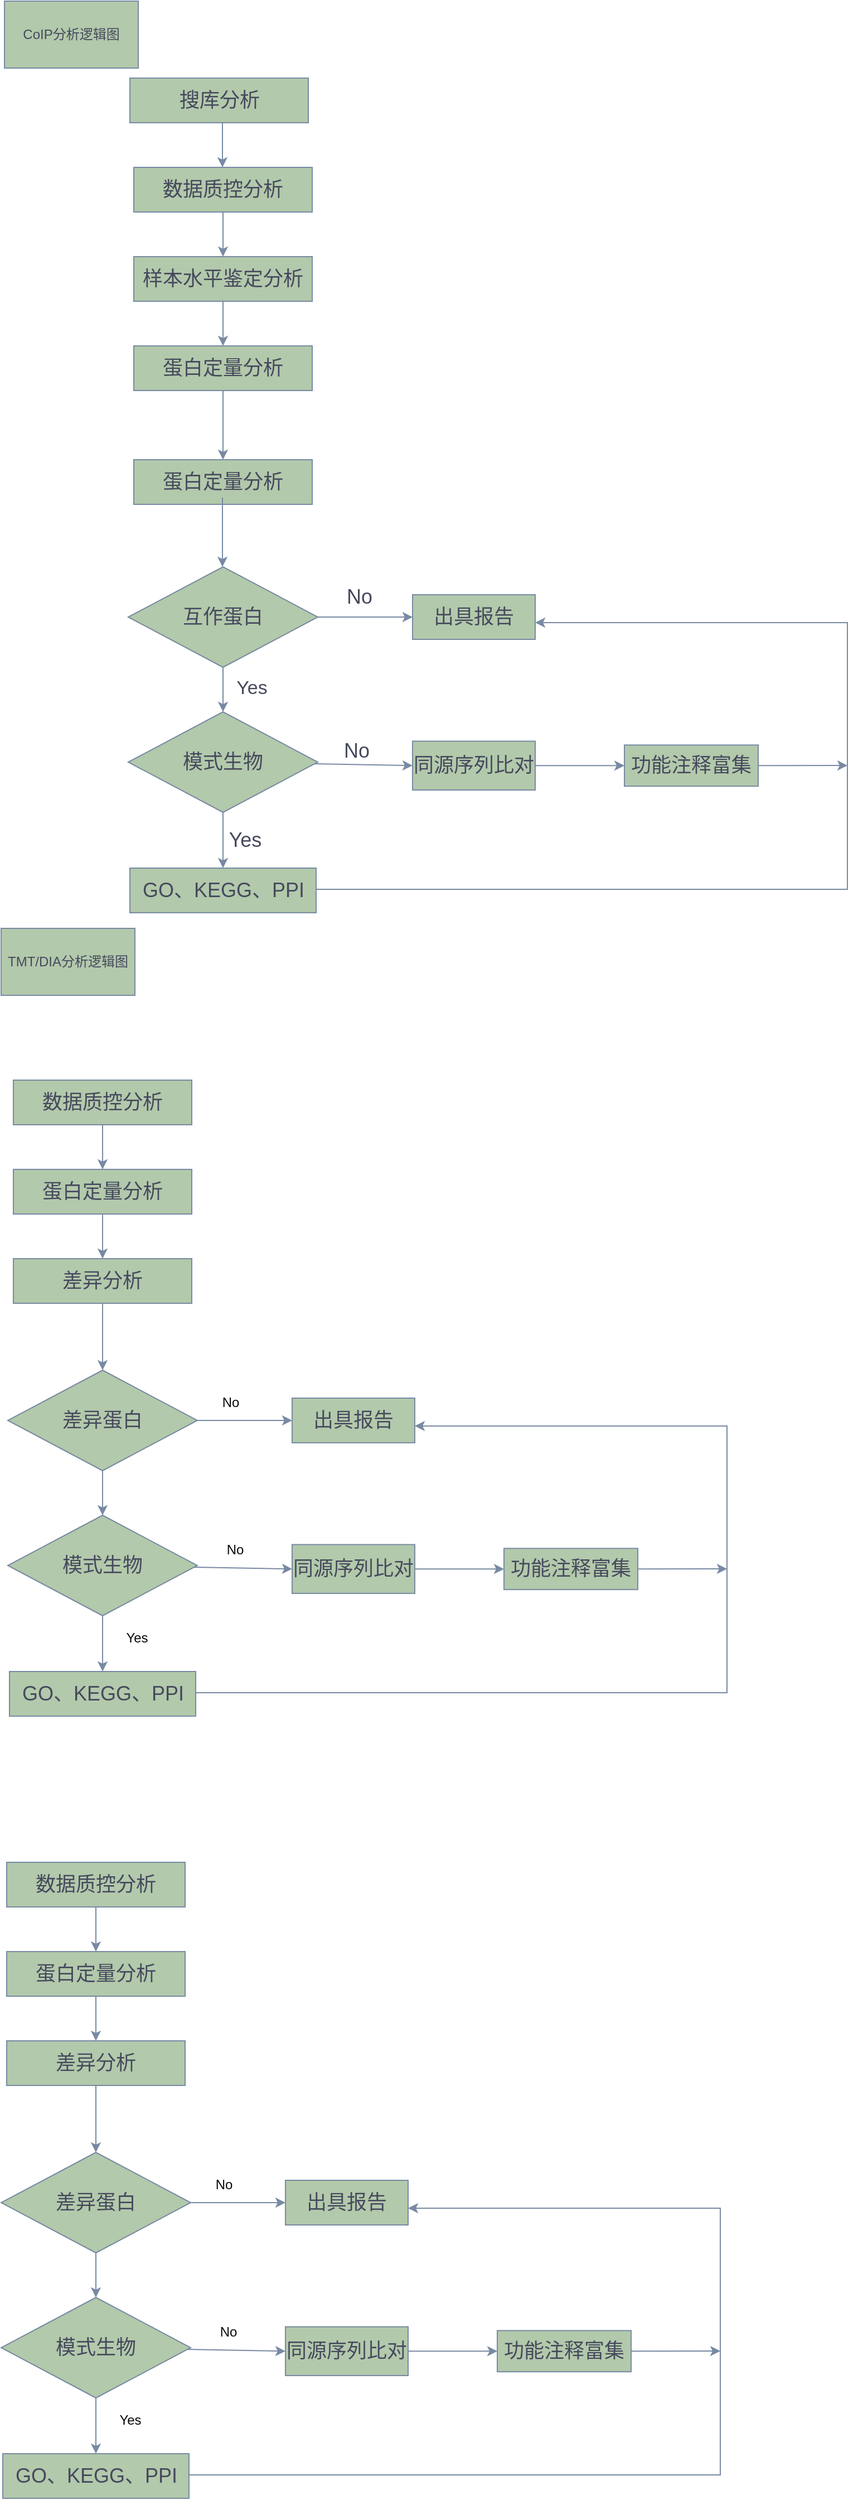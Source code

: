 <mxfile version="24.7.17">
  <diagram name="第 1 页" id="GWENcBLxNjGepDYWQwoa">
    <mxGraphModel dx="1398" dy="878" grid="0" gridSize="10" guides="1" tooltips="1" connect="1" arrows="1" fold="1" page="1" pageScale="1" pageWidth="1169" pageHeight="827" math="0" shadow="0">
      <root>
        <mxCell id="0" />
        <mxCell id="1" parent="0" />
        <mxCell id="I2fkrfDvTkCimYVPOqmN-5" value="" style="edgeStyle=none;rounded=0;orthogonalLoop=1;jettySize=auto;html=1;fontSize=18;labelBackgroundColor=none;strokeColor=#788AA3;fontColor=default;" parent="1" source="I2fkrfDvTkCimYVPOqmN-1" target="I2fkrfDvTkCimYVPOqmN-2" edge="1">
          <mxGeometry relative="1" as="geometry" />
        </mxCell>
        <mxCell id="I2fkrfDvTkCimYVPOqmN-1" value="&lt;font style=&quot;font-size: 18px;&quot;&gt;数据质控分析&lt;/font&gt;" style="whiteSpace=wrap;html=1;fontSize=18;labelBackgroundColor=none;fillColor=#B2C9AB;strokeColor=#788AA3;fontColor=#46495D;" parent="1" vertex="1">
          <mxGeometry x="119" y="149" width="160" height="40" as="geometry" />
        </mxCell>
        <mxCell id="I2fkrfDvTkCimYVPOqmN-7" value="" style="edgeStyle=none;rounded=0;orthogonalLoop=1;jettySize=auto;html=1;fontSize=18;labelBackgroundColor=none;strokeColor=#788AA3;fontColor=default;" parent="1" source="I2fkrfDvTkCimYVPOqmN-2" target="I2fkrfDvTkCimYVPOqmN-3" edge="1">
          <mxGeometry relative="1" as="geometry" />
        </mxCell>
        <mxCell id="I2fkrfDvTkCimYVPOqmN-2" value="样本水平鉴定分析" style="whiteSpace=wrap;html=1;fontSize=18;labelBackgroundColor=none;fillColor=#B2C9AB;strokeColor=#788AA3;fontColor=#46495D;" parent="1" vertex="1">
          <mxGeometry x="119" y="229" width="160" height="40" as="geometry" />
        </mxCell>
        <mxCell id="I2fkrfDvTkCimYVPOqmN-9" value="" style="edgeStyle=none;rounded=0;orthogonalLoop=1;jettySize=auto;html=1;fontSize=18;labelBackgroundColor=none;strokeColor=#788AA3;fontColor=default;entryX=0.5;entryY=0;entryDx=0;entryDy=0;" parent="1" source="I2fkrfDvTkCimYVPOqmN-3" target="nwgO0Flp7MJx7ZFQ7UVK-77" edge="1">
          <mxGeometry relative="1" as="geometry">
            <mxPoint x="200" y="429" as="targetPoint" />
          </mxGeometry>
        </mxCell>
        <mxCell id="I2fkrfDvTkCimYVPOqmN-3" value="蛋白定量分析" style="whiteSpace=wrap;html=1;fontSize=18;labelBackgroundColor=none;fillColor=#B2C9AB;strokeColor=#788AA3;fontColor=#46495D;" parent="1" vertex="1">
          <mxGeometry x="119" y="309" width="160" height="40" as="geometry" />
        </mxCell>
        <mxCell id="I2fkrfDvTkCimYVPOqmN-14" value="" style="edgeStyle=none;rounded=0;orthogonalLoop=1;jettySize=auto;html=1;fontSize=18;labelBackgroundColor=none;strokeColor=#788AA3;fontColor=default;" parent="1" source="I2fkrfDvTkCimYVPOqmN-8" edge="1">
          <mxGeometry relative="1" as="geometry">
            <mxPoint x="199" y="637" as="targetPoint" />
          </mxGeometry>
        </mxCell>
        <mxCell id="I2fkrfDvTkCimYVPOqmN-17" value="" style="edgeStyle=none;rounded=0;orthogonalLoop=1;jettySize=auto;html=1;fontSize=18;labelBackgroundColor=none;strokeColor=#788AA3;fontColor=default;" parent="1" source="I2fkrfDvTkCimYVPOqmN-8" target="I2fkrfDvTkCimYVPOqmN-10" edge="1">
          <mxGeometry relative="1" as="geometry" />
        </mxCell>
        <mxCell id="I2fkrfDvTkCimYVPOqmN-8" value="互作蛋白" style="rhombus;whiteSpace=wrap;html=1;fontSize=18;labelBackgroundColor=none;fillColor=#B2C9AB;strokeColor=#788AA3;fontColor=#46495D;" parent="1" vertex="1">
          <mxGeometry x="114" y="507" width="170" height="90" as="geometry" />
        </mxCell>
        <mxCell id="I2fkrfDvTkCimYVPOqmN-10" value="出具报告" style="whiteSpace=wrap;html=1;fontSize=18;labelBackgroundColor=none;fillColor=#B2C9AB;strokeColor=#788AA3;fontColor=#46495D;" parent="1" vertex="1">
          <mxGeometry x="369" y="532" width="110" height="40" as="geometry" />
        </mxCell>
        <mxCell id="I2fkrfDvTkCimYVPOqmN-12" value="No" style="text;html=1;align=center;verticalAlign=middle;resizable=0;points=[];autosize=1;strokeColor=none;fillColor=none;fontSize=18;labelBackgroundColor=none;fontColor=#46495D;" parent="1" vertex="1">
          <mxGeometry x="300" y="517" width="41" height="34" as="geometry" />
        </mxCell>
        <mxCell id="I2fkrfDvTkCimYVPOqmN-19" value="" style="edgeStyle=none;rounded=0;orthogonalLoop=1;jettySize=auto;html=1;entryX=0;entryY=0.5;entryDx=0;entryDy=0;entryPerimeter=0;fontSize=18;labelBackgroundColor=none;strokeColor=#788AA3;fontColor=default;" parent="1" source="I2fkrfDvTkCimYVPOqmN-13" target="I2fkrfDvTkCimYVPOqmN-20" edge="1">
          <mxGeometry relative="1" as="geometry">
            <mxPoint x="364" y="682" as="targetPoint" />
          </mxGeometry>
        </mxCell>
        <mxCell id="I2fkrfDvTkCimYVPOqmN-23" value="" style="edgeStyle=none;rounded=0;orthogonalLoop=1;jettySize=auto;html=1;fontSize=18;labelBackgroundColor=none;strokeColor=#788AA3;fontColor=default;" parent="1" source="I2fkrfDvTkCimYVPOqmN-13" target="I2fkrfDvTkCimYVPOqmN-22" edge="1">
          <mxGeometry relative="1" as="geometry" />
        </mxCell>
        <mxCell id="I2fkrfDvTkCimYVPOqmN-13" value="模式生物" style="rhombus;whiteSpace=wrap;html=1;fontSize=18;labelBackgroundColor=none;fillColor=#B2C9AB;strokeColor=#788AA3;fontColor=#46495D;" parent="1" vertex="1">
          <mxGeometry x="114" y="637" width="170" height="90" as="geometry" />
        </mxCell>
        <mxCell id="I2fkrfDvTkCimYVPOqmN-25" value="" style="edgeStyle=none;rounded=0;orthogonalLoop=1;jettySize=auto;html=1;fontSize=18;labelBackgroundColor=none;strokeColor=#788AA3;fontColor=default;" parent="1" source="I2fkrfDvTkCimYVPOqmN-20" target="I2fkrfDvTkCimYVPOqmN-24" edge="1">
          <mxGeometry relative="1" as="geometry" />
        </mxCell>
        <mxCell id="I2fkrfDvTkCimYVPOqmN-20" value="同源序列比对" style="whiteSpace=wrap;html=1;fontSize=18;labelBackgroundColor=none;fillColor=#B2C9AB;strokeColor=#788AA3;fontColor=#46495D;" parent="1" vertex="1">
          <mxGeometry x="369" y="663.25" width="110" height="43.75" as="geometry" />
        </mxCell>
        <mxCell id="I2fkrfDvTkCimYVPOqmN-21" value="No" style="text;strokeColor=none;align=center;fillColor=none;html=1;verticalAlign=middle;whiteSpace=wrap;rounded=0;fontSize=18;labelBackgroundColor=none;fontColor=#46495D;" parent="1" vertex="1">
          <mxGeometry x="289" y="657" width="60" height="30" as="geometry" />
        </mxCell>
        <mxCell id="I2fkrfDvTkCimYVPOqmN-33" value="" style="edgeStyle=none;rounded=0;orthogonalLoop=1;jettySize=auto;html=1;fontSize=18;labelBackgroundColor=none;strokeColor=#788AA3;fontColor=default;" parent="1" edge="1">
          <mxGeometry relative="1" as="geometry">
            <mxPoint x="259" y="796" as="sourcePoint" />
            <mxPoint x="479" y="557" as="targetPoint" />
            <Array as="points">
              <mxPoint x="759" y="796" />
              <mxPoint x="759" y="557" />
            </Array>
          </mxGeometry>
        </mxCell>
        <mxCell id="I2fkrfDvTkCimYVPOqmN-22" value="GO、KEGG、PPI" style="whiteSpace=wrap;html=1;fontSize=18;labelBackgroundColor=none;fillColor=#B2C9AB;strokeColor=#788AA3;fontColor=#46495D;" parent="1" vertex="1">
          <mxGeometry x="115.5" y="777" width="167" height="40" as="geometry" />
        </mxCell>
        <mxCell id="I2fkrfDvTkCimYVPOqmN-31" style="edgeStyle=none;rounded=0;orthogonalLoop=1;jettySize=auto;html=1;fontSize=18;labelBackgroundColor=none;strokeColor=#788AA3;fontColor=default;" parent="1" source="I2fkrfDvTkCimYVPOqmN-24" edge="1">
          <mxGeometry relative="1" as="geometry">
            <mxPoint x="759" y="685" as="targetPoint" />
          </mxGeometry>
        </mxCell>
        <mxCell id="I2fkrfDvTkCimYVPOqmN-24" value="功能注释富集" style="whiteSpace=wrap;html=1;fontSize=18;labelBackgroundColor=none;fillColor=#B2C9AB;strokeColor=#788AA3;fontColor=#46495D;" parent="1" vertex="1">
          <mxGeometry x="559" y="666.69" width="120" height="36.88" as="geometry" />
        </mxCell>
        <mxCell id="I2fkrfDvTkCimYVPOqmN-26" value="Yes" style="text;strokeColor=none;align=center;fillColor=none;html=1;verticalAlign=middle;whiteSpace=wrap;rounded=0;fontSize=18;labelBackgroundColor=none;fontColor=#46495D;" parent="1" vertex="1">
          <mxGeometry x="189" y="737" width="60" height="30" as="geometry" />
        </mxCell>
        <mxCell id="I2fkrfDvTkCimYVPOqmN-34" value="Yes" style="text;strokeColor=none;align=center;fillColor=none;html=1;verticalAlign=middle;whiteSpace=wrap;rounded=0;fontColor=#46495D;fontSize=17;labelBackgroundColor=none;" parent="1" vertex="1">
          <mxGeometry x="195" y="601" width="60" height="30" as="geometry" />
        </mxCell>
        <mxCell id="pitsX1S76VtzRZdV6PsT-1" value="搜库分析" style="whiteSpace=wrap;html=1;fontSize=18;labelBackgroundColor=none;fillColor=#B2C9AB;strokeColor=#788AA3;fontColor=#46495D;" parent="1" vertex="1">
          <mxGeometry x="115.5" y="69" width="160" height="40" as="geometry" />
        </mxCell>
        <mxCell id="pitsX1S76VtzRZdV6PsT-2" value="" style="edgeStyle=none;rounded=0;orthogonalLoop=1;jettySize=auto;html=1;fontSize=18;labelBackgroundColor=none;strokeColor=#788AA3;fontColor=default;" parent="1" edge="1">
          <mxGeometry relative="1" as="geometry">
            <mxPoint x="198.5" y="109" as="sourcePoint" />
            <mxPoint x="198.5" y="149" as="targetPoint" />
          </mxGeometry>
        </mxCell>
        <mxCell id="pitsX1S76VtzRZdV6PsT-3" value="" style="edgeStyle=none;rounded=0;orthogonalLoop=1;jettySize=auto;html=1;fontSize=18;labelBackgroundColor=none;strokeColor=#788AA3;fontColor=default;fillColor=#B2C9AB;" parent="1" source="pitsX1S76VtzRZdV6PsT-4" target="pitsX1S76VtzRZdV6PsT-6" edge="1">
          <mxGeometry relative="1" as="geometry" />
        </mxCell>
        <mxCell id="pitsX1S76VtzRZdV6PsT-4" value="&lt;font style=&quot;font-size: 18px;&quot;&gt;数据质控分析&lt;/font&gt;" style="whiteSpace=wrap;html=1;fontSize=18;labelBackgroundColor=none;fillColor=#B2C9AB;strokeColor=#788AA3;fontColor=#46495D;" parent="1" vertex="1">
          <mxGeometry x="11" y="967" width="160" height="40" as="geometry" />
        </mxCell>
        <mxCell id="pitsX1S76VtzRZdV6PsT-5" value="" style="edgeStyle=none;rounded=0;orthogonalLoop=1;jettySize=auto;html=1;fontSize=18;labelBackgroundColor=none;strokeColor=#788AA3;fontColor=default;fillColor=#B2C9AB;" parent="1" source="pitsX1S76VtzRZdV6PsT-6" target="pitsX1S76VtzRZdV6PsT-8" edge="1">
          <mxGeometry relative="1" as="geometry" />
        </mxCell>
        <mxCell id="pitsX1S76VtzRZdV6PsT-6" value="蛋白定量分析" style="whiteSpace=wrap;html=1;fontSize=18;labelBackgroundColor=none;fillColor=#B2C9AB;strokeColor=#788AA3;fontColor=#46495D;" parent="1" vertex="1">
          <mxGeometry x="11" y="1047" width="160" height="40" as="geometry" />
        </mxCell>
        <mxCell id="pitsX1S76VtzRZdV6PsT-7" value="" style="edgeStyle=none;rounded=0;orthogonalLoop=1;jettySize=auto;html=1;fontSize=18;labelBackgroundColor=none;strokeColor=#788AA3;fontColor=default;fillColor=#B2C9AB;" parent="1" source="pitsX1S76VtzRZdV6PsT-8" target="pitsX1S76VtzRZdV6PsT-11" edge="1">
          <mxGeometry relative="1" as="geometry" />
        </mxCell>
        <mxCell id="pitsX1S76VtzRZdV6PsT-8" value="差异分析" style="whiteSpace=wrap;html=1;fontSize=18;labelBackgroundColor=none;fillColor=#B2C9AB;strokeColor=#788AA3;fontColor=#46495D;" parent="1" vertex="1">
          <mxGeometry x="11" y="1127" width="160" height="40" as="geometry" />
        </mxCell>
        <mxCell id="pitsX1S76VtzRZdV6PsT-9" value="" style="edgeStyle=none;rounded=0;orthogonalLoop=1;jettySize=auto;html=1;fontSize=18;labelBackgroundColor=none;strokeColor=#788AA3;fontColor=default;fillColor=#B2C9AB;" parent="1" source="pitsX1S76VtzRZdV6PsT-11" edge="1">
          <mxGeometry relative="1" as="geometry">
            <mxPoint x="91" y="1357" as="targetPoint" />
          </mxGeometry>
        </mxCell>
        <mxCell id="pitsX1S76VtzRZdV6PsT-10" value="" style="edgeStyle=none;rounded=0;orthogonalLoop=1;jettySize=auto;html=1;fontSize=18;labelBackgroundColor=none;strokeColor=#788AA3;fontColor=default;fillColor=#B2C9AB;" parent="1" source="pitsX1S76VtzRZdV6PsT-11" target="pitsX1S76VtzRZdV6PsT-12" edge="1">
          <mxGeometry relative="1" as="geometry" />
        </mxCell>
        <mxCell id="pitsX1S76VtzRZdV6PsT-11" value="差异蛋白" style="rhombus;whiteSpace=wrap;html=1;fontSize=18;labelBackgroundColor=none;fillColor=#B2C9AB;strokeColor=#788AA3;fontColor=#46495D;" parent="1" vertex="1">
          <mxGeometry x="6" y="1227" width="170" height="90" as="geometry" />
        </mxCell>
        <mxCell id="pitsX1S76VtzRZdV6PsT-12" value="出具报告" style="whiteSpace=wrap;html=1;fontSize=18;labelBackgroundColor=none;fillColor=#B2C9AB;strokeColor=#788AA3;fontColor=#46495D;" parent="1" vertex="1">
          <mxGeometry x="261" y="1252" width="110" height="40" as="geometry" />
        </mxCell>
        <mxCell id="pitsX1S76VtzRZdV6PsT-14" value="" style="edgeStyle=none;rounded=0;orthogonalLoop=1;jettySize=auto;html=1;entryX=0;entryY=0.5;entryDx=0;entryDy=0;entryPerimeter=0;fontSize=18;labelBackgroundColor=none;strokeColor=#788AA3;fontColor=default;fillColor=#B2C9AB;" parent="1" source="pitsX1S76VtzRZdV6PsT-16" target="pitsX1S76VtzRZdV6PsT-18" edge="1">
          <mxGeometry relative="1" as="geometry">
            <mxPoint x="256" y="1402" as="targetPoint" />
          </mxGeometry>
        </mxCell>
        <mxCell id="pitsX1S76VtzRZdV6PsT-15" value="" style="edgeStyle=none;rounded=0;orthogonalLoop=1;jettySize=auto;html=1;fontSize=18;labelBackgroundColor=none;strokeColor=#788AA3;fontColor=default;fillColor=#B2C9AB;" parent="1" source="pitsX1S76VtzRZdV6PsT-16" target="pitsX1S76VtzRZdV6PsT-21" edge="1">
          <mxGeometry relative="1" as="geometry" />
        </mxCell>
        <mxCell id="pitsX1S76VtzRZdV6PsT-16" value="模式生物" style="rhombus;whiteSpace=wrap;html=1;fontSize=18;labelBackgroundColor=none;fillColor=#B2C9AB;strokeColor=#788AA3;fontColor=#46495D;" parent="1" vertex="1">
          <mxGeometry x="6" y="1357" width="170" height="90" as="geometry" />
        </mxCell>
        <mxCell id="pitsX1S76VtzRZdV6PsT-17" value="" style="edgeStyle=none;rounded=0;orthogonalLoop=1;jettySize=auto;html=1;fontSize=18;labelBackgroundColor=none;strokeColor=#788AA3;fontColor=default;fillColor=#B2C9AB;" parent="1" source="pitsX1S76VtzRZdV6PsT-18" target="pitsX1S76VtzRZdV6PsT-23" edge="1">
          <mxGeometry relative="1" as="geometry" />
        </mxCell>
        <mxCell id="pitsX1S76VtzRZdV6PsT-18" value="同源序列比对" style="whiteSpace=wrap;html=1;fontSize=18;labelBackgroundColor=none;fillColor=#B2C9AB;strokeColor=#788AA3;fontColor=#46495D;" parent="1" vertex="1">
          <mxGeometry x="261" y="1383.25" width="110" height="43.75" as="geometry" />
        </mxCell>
        <mxCell id="pitsX1S76VtzRZdV6PsT-20" value="" style="edgeStyle=none;rounded=0;orthogonalLoop=1;jettySize=auto;html=1;fontSize=18;labelBackgroundColor=none;strokeColor=#788AA3;fontColor=default;fillColor=#B2C9AB;" parent="1" edge="1">
          <mxGeometry relative="1" as="geometry">
            <mxPoint x="151" y="1516" as="sourcePoint" />
            <mxPoint x="371" y="1277" as="targetPoint" />
            <Array as="points">
              <mxPoint x="651" y="1516" />
              <mxPoint x="651" y="1277" />
            </Array>
          </mxGeometry>
        </mxCell>
        <mxCell id="pitsX1S76VtzRZdV6PsT-21" value="GO、KEGG、PPI" style="whiteSpace=wrap;html=1;fontSize=18;labelBackgroundColor=none;fillColor=#B2C9AB;strokeColor=#788AA3;fontColor=#46495D;" parent="1" vertex="1">
          <mxGeometry x="7.5" y="1497" width="167" height="40" as="geometry" />
        </mxCell>
        <mxCell id="pitsX1S76VtzRZdV6PsT-22" style="edgeStyle=none;rounded=0;orthogonalLoop=1;jettySize=auto;html=1;fontSize=18;labelBackgroundColor=none;strokeColor=#788AA3;fontColor=default;fillColor=#B2C9AB;" parent="1" source="pitsX1S76VtzRZdV6PsT-23" edge="1">
          <mxGeometry relative="1" as="geometry">
            <mxPoint x="651" y="1405" as="targetPoint" />
          </mxGeometry>
        </mxCell>
        <mxCell id="pitsX1S76VtzRZdV6PsT-23" value="功能注释富集" style="whiteSpace=wrap;html=1;fontSize=18;labelBackgroundColor=none;fillColor=#B2C9AB;strokeColor=#788AA3;fontColor=#46495D;" parent="1" vertex="1">
          <mxGeometry x="451" y="1386.69" width="120" height="36.88" as="geometry" />
        </mxCell>
        <mxCell id="pitsX1S76VtzRZdV6PsT-28" value="TMT/DIA分析逻辑图" style="rounded=0;whiteSpace=wrap;html=1;strokeColor=#788AA3;fontColor=#46495D;fillColor=#B2C9AB;labelBackgroundColor=none;" parent="1" vertex="1">
          <mxGeometry y="831" width="120" height="60" as="geometry" />
        </mxCell>
        <mxCell id="pitsX1S76VtzRZdV6PsT-29" value="CoIP分析逻辑图" style="rounded=0;whiteSpace=wrap;html=1;strokeColor=#788AA3;fontColor=#46495D;fillColor=#B2C9AB;labelBackgroundColor=none;" parent="1" vertex="1">
          <mxGeometry x="3" width="120" height="60" as="geometry" />
        </mxCell>
        <mxCell id="nwgO0Flp7MJx7ZFQ7UVK-3" value="&lt;font color=&quot;#0a0a09&quot;&gt;No&lt;/font&gt;" style="text;strokeColor=none;align=center;fillColor=none;html=1;verticalAlign=middle;whiteSpace=wrap;rounded=0;fontColor=#46495D;labelBackgroundColor=none;" vertex="1" parent="1">
          <mxGeometry x="176" y="1241" width="60" height="30" as="geometry" />
        </mxCell>
        <mxCell id="nwgO0Flp7MJx7ZFQ7UVK-4" value="&lt;font color=&quot;#0a0a09&quot;&gt;No&lt;/font&gt;" style="text;strokeColor=none;align=center;fillColor=none;html=1;verticalAlign=middle;whiteSpace=wrap;rounded=0;fontColor=#46495D;labelBackgroundColor=none;" vertex="1" parent="1">
          <mxGeometry x="180" y="1373" width="60" height="30" as="geometry" />
        </mxCell>
        <mxCell id="nwgO0Flp7MJx7ZFQ7UVK-5" value="&lt;font color=&quot;#0a0a09&quot;&gt;Yes&lt;/font&gt;" style="text;strokeColor=none;align=center;fillColor=none;html=1;verticalAlign=middle;whiteSpace=wrap;rounded=0;fontColor=#46495D;labelBackgroundColor=none;" vertex="1" parent="1">
          <mxGeometry x="92" y="1452" width="60" height="30" as="geometry" />
        </mxCell>
        <mxCell id="nwgO0Flp7MJx7ZFQ7UVK-55" value="" style="edgeStyle=none;rounded=0;orthogonalLoop=1;jettySize=auto;html=1;fontSize=18;labelBackgroundColor=none;strokeColor=#788AA3;fontColor=default;fillColor=#B2C9AB;" edge="1" parent="1" source="nwgO0Flp7MJx7ZFQ7UVK-56" target="nwgO0Flp7MJx7ZFQ7UVK-58">
          <mxGeometry relative="1" as="geometry" />
        </mxCell>
        <mxCell id="nwgO0Flp7MJx7ZFQ7UVK-56" value="&lt;font style=&quot;font-size: 18px;&quot;&gt;数据质控分析&lt;/font&gt;" style="whiteSpace=wrap;html=1;fontSize=18;labelBackgroundColor=none;fillColor=#B2C9AB;strokeColor=#788AA3;fontColor=#46495D;" vertex="1" parent="1">
          <mxGeometry x="5" y="1668" width="160" height="40" as="geometry" />
        </mxCell>
        <mxCell id="nwgO0Flp7MJx7ZFQ7UVK-57" value="" style="edgeStyle=none;rounded=0;orthogonalLoop=1;jettySize=auto;html=1;fontSize=18;labelBackgroundColor=none;strokeColor=#788AA3;fontColor=default;fillColor=#B2C9AB;" edge="1" parent="1" source="nwgO0Flp7MJx7ZFQ7UVK-58" target="nwgO0Flp7MJx7ZFQ7UVK-60">
          <mxGeometry relative="1" as="geometry" />
        </mxCell>
        <mxCell id="nwgO0Flp7MJx7ZFQ7UVK-58" value="蛋白定量分析" style="whiteSpace=wrap;html=1;fontSize=18;labelBackgroundColor=none;fillColor=#B2C9AB;strokeColor=#788AA3;fontColor=#46495D;" vertex="1" parent="1">
          <mxGeometry x="5" y="1748" width="160" height="40" as="geometry" />
        </mxCell>
        <mxCell id="nwgO0Flp7MJx7ZFQ7UVK-59" value="" style="edgeStyle=none;rounded=0;orthogonalLoop=1;jettySize=auto;html=1;fontSize=18;labelBackgroundColor=none;strokeColor=#788AA3;fontColor=default;fillColor=#B2C9AB;" edge="1" parent="1" source="nwgO0Flp7MJx7ZFQ7UVK-60" target="nwgO0Flp7MJx7ZFQ7UVK-63">
          <mxGeometry relative="1" as="geometry" />
        </mxCell>
        <mxCell id="nwgO0Flp7MJx7ZFQ7UVK-60" value="差异分析" style="whiteSpace=wrap;html=1;fontSize=18;labelBackgroundColor=none;fillColor=#B2C9AB;strokeColor=#788AA3;fontColor=#46495D;" vertex="1" parent="1">
          <mxGeometry x="5" y="1828" width="160" height="40" as="geometry" />
        </mxCell>
        <mxCell id="nwgO0Flp7MJx7ZFQ7UVK-61" value="" style="edgeStyle=none;rounded=0;orthogonalLoop=1;jettySize=auto;html=1;fontSize=18;labelBackgroundColor=none;strokeColor=#788AA3;fontColor=default;fillColor=#B2C9AB;" edge="1" parent="1" source="nwgO0Flp7MJx7ZFQ7UVK-63">
          <mxGeometry relative="1" as="geometry">
            <mxPoint x="85" y="2058" as="targetPoint" />
          </mxGeometry>
        </mxCell>
        <mxCell id="nwgO0Flp7MJx7ZFQ7UVK-62" value="" style="edgeStyle=none;rounded=0;orthogonalLoop=1;jettySize=auto;html=1;fontSize=18;labelBackgroundColor=none;strokeColor=#788AA3;fontColor=default;fillColor=#B2C9AB;" edge="1" parent="1" source="nwgO0Flp7MJx7ZFQ7UVK-63" target="nwgO0Flp7MJx7ZFQ7UVK-64">
          <mxGeometry relative="1" as="geometry" />
        </mxCell>
        <mxCell id="nwgO0Flp7MJx7ZFQ7UVK-63" value="差异蛋白" style="rhombus;whiteSpace=wrap;html=1;fontSize=18;labelBackgroundColor=none;fillColor=#B2C9AB;strokeColor=#788AA3;fontColor=#46495D;" vertex="1" parent="1">
          <mxGeometry y="1928" width="170" height="90" as="geometry" />
        </mxCell>
        <mxCell id="nwgO0Flp7MJx7ZFQ7UVK-64" value="出具报告" style="whiteSpace=wrap;html=1;fontSize=18;labelBackgroundColor=none;fillColor=#B2C9AB;strokeColor=#788AA3;fontColor=#46495D;" vertex="1" parent="1">
          <mxGeometry x="255" y="1953" width="110" height="40" as="geometry" />
        </mxCell>
        <mxCell id="nwgO0Flp7MJx7ZFQ7UVK-65" value="" style="edgeStyle=none;rounded=0;orthogonalLoop=1;jettySize=auto;html=1;entryX=0;entryY=0.5;entryDx=0;entryDy=0;entryPerimeter=0;fontSize=18;labelBackgroundColor=none;strokeColor=#788AA3;fontColor=default;fillColor=#B2C9AB;" edge="1" parent="1" source="nwgO0Flp7MJx7ZFQ7UVK-67" target="nwgO0Flp7MJx7ZFQ7UVK-69">
          <mxGeometry relative="1" as="geometry">
            <mxPoint x="250" y="2103" as="targetPoint" />
          </mxGeometry>
        </mxCell>
        <mxCell id="nwgO0Flp7MJx7ZFQ7UVK-66" value="" style="edgeStyle=none;rounded=0;orthogonalLoop=1;jettySize=auto;html=1;fontSize=18;labelBackgroundColor=none;strokeColor=#788AA3;fontColor=default;fillColor=#B2C9AB;" edge="1" parent="1" source="nwgO0Flp7MJx7ZFQ7UVK-67" target="nwgO0Flp7MJx7ZFQ7UVK-71">
          <mxGeometry relative="1" as="geometry" />
        </mxCell>
        <mxCell id="nwgO0Flp7MJx7ZFQ7UVK-67" value="模式生物" style="rhombus;whiteSpace=wrap;html=1;fontSize=18;labelBackgroundColor=none;fillColor=#B2C9AB;strokeColor=#788AA3;fontColor=#46495D;" vertex="1" parent="1">
          <mxGeometry y="2058" width="170" height="90" as="geometry" />
        </mxCell>
        <mxCell id="nwgO0Flp7MJx7ZFQ7UVK-68" value="" style="edgeStyle=none;rounded=0;orthogonalLoop=1;jettySize=auto;html=1;fontSize=18;labelBackgroundColor=none;strokeColor=#788AA3;fontColor=default;fillColor=#B2C9AB;" edge="1" parent="1" source="nwgO0Flp7MJx7ZFQ7UVK-69" target="nwgO0Flp7MJx7ZFQ7UVK-73">
          <mxGeometry relative="1" as="geometry" />
        </mxCell>
        <mxCell id="nwgO0Flp7MJx7ZFQ7UVK-69" value="同源序列比对" style="whiteSpace=wrap;html=1;fontSize=18;labelBackgroundColor=none;fillColor=#B2C9AB;strokeColor=#788AA3;fontColor=#46495D;" vertex="1" parent="1">
          <mxGeometry x="255" y="2084.25" width="110" height="43.75" as="geometry" />
        </mxCell>
        <mxCell id="nwgO0Flp7MJx7ZFQ7UVK-70" value="" style="edgeStyle=none;rounded=0;orthogonalLoop=1;jettySize=auto;html=1;fontSize=18;labelBackgroundColor=none;strokeColor=#788AA3;fontColor=default;fillColor=#B2C9AB;" edge="1" parent="1">
          <mxGeometry relative="1" as="geometry">
            <mxPoint x="145" y="2217" as="sourcePoint" />
            <mxPoint x="365" y="1978" as="targetPoint" />
            <Array as="points">
              <mxPoint x="645" y="2217" />
              <mxPoint x="645" y="1978" />
            </Array>
          </mxGeometry>
        </mxCell>
        <mxCell id="nwgO0Flp7MJx7ZFQ7UVK-71" value="GO、KEGG、PPI" style="whiteSpace=wrap;html=1;fontSize=18;labelBackgroundColor=none;fillColor=#B2C9AB;strokeColor=#788AA3;fontColor=#46495D;" vertex="1" parent="1">
          <mxGeometry x="1.5" y="2198" width="167" height="40" as="geometry" />
        </mxCell>
        <mxCell id="nwgO0Flp7MJx7ZFQ7UVK-72" style="edgeStyle=none;rounded=0;orthogonalLoop=1;jettySize=auto;html=1;fontSize=18;labelBackgroundColor=none;strokeColor=#788AA3;fontColor=default;fillColor=#B2C9AB;" edge="1" parent="1" source="nwgO0Flp7MJx7ZFQ7UVK-73">
          <mxGeometry relative="1" as="geometry">
            <mxPoint x="645" y="2106" as="targetPoint" />
          </mxGeometry>
        </mxCell>
        <mxCell id="nwgO0Flp7MJx7ZFQ7UVK-73" value="功能注释富集" style="whiteSpace=wrap;html=1;fontSize=18;labelBackgroundColor=none;fillColor=#B2C9AB;strokeColor=#788AA3;fontColor=#46495D;" vertex="1" parent="1">
          <mxGeometry x="445" y="2087.69" width="120" height="36.88" as="geometry" />
        </mxCell>
        <mxCell id="nwgO0Flp7MJx7ZFQ7UVK-74" value="&lt;font color=&quot;#0a0a09&quot;&gt;No&lt;/font&gt;" style="text;strokeColor=none;align=center;fillColor=none;html=1;verticalAlign=middle;whiteSpace=wrap;rounded=0;fontColor=#46495D;labelBackgroundColor=none;" vertex="1" parent="1">
          <mxGeometry x="170" y="1942" width="60" height="30" as="geometry" />
        </mxCell>
        <mxCell id="nwgO0Flp7MJx7ZFQ7UVK-75" value="&lt;font color=&quot;#0a0a09&quot;&gt;No&lt;/font&gt;" style="text;strokeColor=none;align=center;fillColor=none;html=1;verticalAlign=middle;whiteSpace=wrap;rounded=0;fontColor=#46495D;labelBackgroundColor=none;" vertex="1" parent="1">
          <mxGeometry x="174" y="2074" width="60" height="30" as="geometry" />
        </mxCell>
        <mxCell id="nwgO0Flp7MJx7ZFQ7UVK-76" value="&lt;font color=&quot;#0a0a09&quot;&gt;Yes&lt;/font&gt;" style="text;strokeColor=none;align=center;fillColor=none;html=1;verticalAlign=middle;whiteSpace=wrap;rounded=0;fontColor=#46495D;labelBackgroundColor=none;" vertex="1" parent="1">
          <mxGeometry x="86" y="2153" width="60" height="30" as="geometry" />
        </mxCell>
        <mxCell id="nwgO0Flp7MJx7ZFQ7UVK-77" value="蛋白定量分析" style="whiteSpace=wrap;html=1;fontSize=18;labelBackgroundColor=none;fillColor=#B2C9AB;strokeColor=#788AA3;fontColor=#46495D;" vertex="1" parent="1">
          <mxGeometry x="119" y="411" width="160" height="40" as="geometry" />
        </mxCell>
        <mxCell id="nwgO0Flp7MJx7ZFQ7UVK-78" value="" style="edgeStyle=none;rounded=0;orthogonalLoop=1;jettySize=auto;html=1;fontSize=18;labelBackgroundColor=none;strokeColor=#788AA3;fontColor=default;entryX=0.5;entryY=0;entryDx=0;entryDy=0;" edge="1" parent="1">
          <mxGeometry relative="1" as="geometry">
            <mxPoint x="198.5" y="445" as="sourcePoint" />
            <mxPoint x="198.5" y="507" as="targetPoint" />
          </mxGeometry>
        </mxCell>
      </root>
    </mxGraphModel>
  </diagram>
</mxfile>
